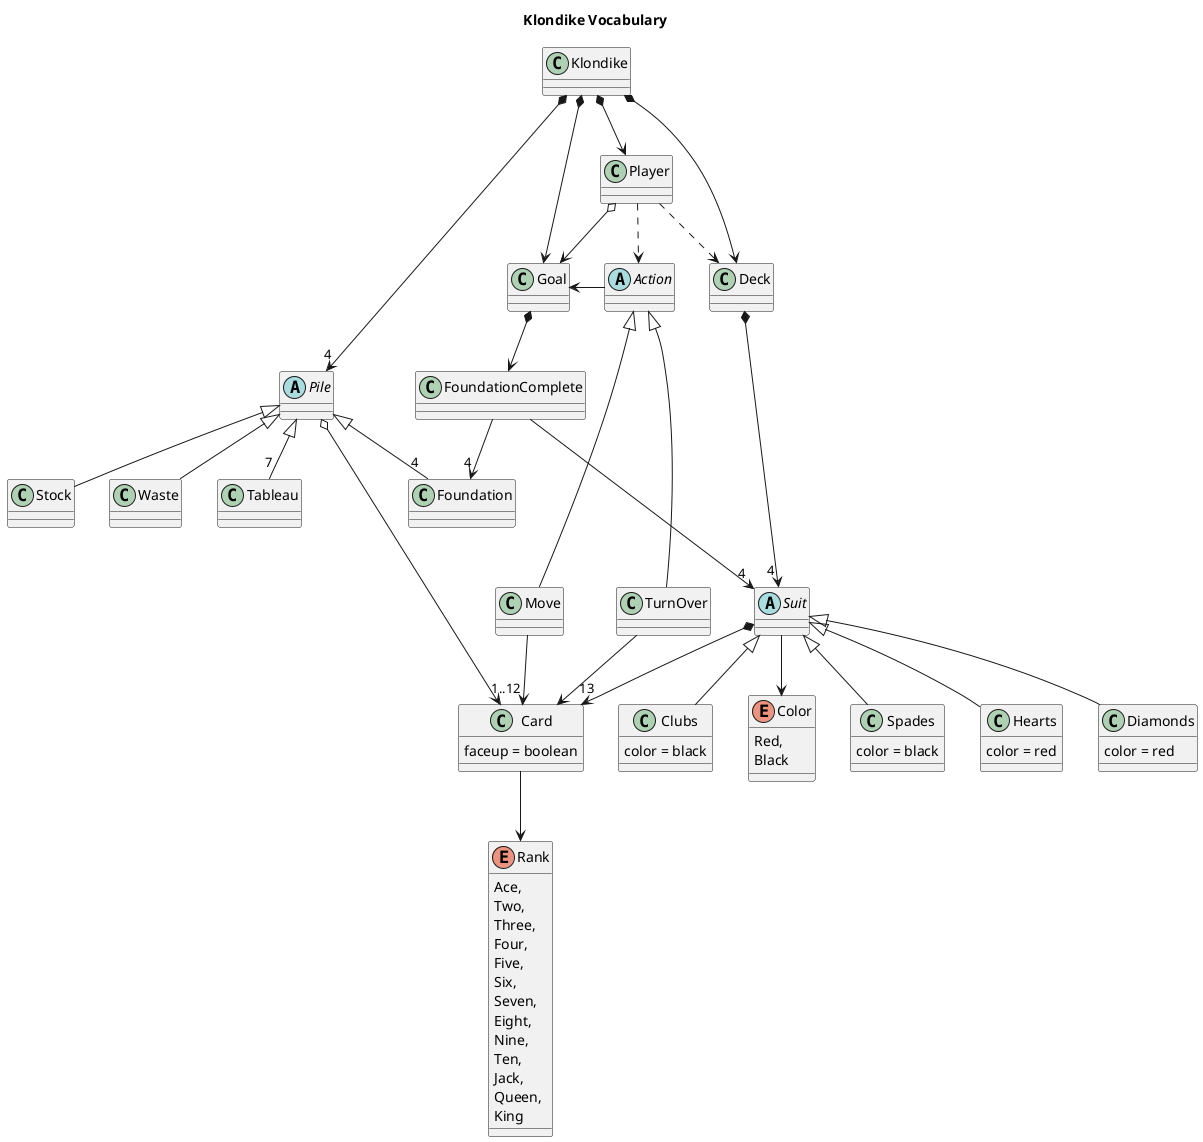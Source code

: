 @startuml klondike--vocabulary

title Klondike Vocabulary

class Klondike
class Player

abstract Pile
    class Stock
    class Waste
    class Foundation
    class Tableau

class Deck

class Card {
    faceup = boolean
}
enum Rank {
    Ace,
    Two,
    Three,
    Four,
    Five,
    Six,
    Seven,
    Eight,
    Nine,
    Ten,
    Jack,
    Queen,
    King
}

abstract Suit
    class Spades
    class Hearts
    class Diamonds
    class Clubs

enum Color {
    Red,
    Black
}

abstract Action
    class Move
    class TurnOver

class Goal

class Spades {
    color = black
}

class Clubs {
    color = black
}

class Diamonds {
    color = red
}

class Hearts {
    color = red
}



Klondike *--> Player
Klondike *--> "4" Pile
Klondike *--> Deck
Klondike *--> Goal

Player ..> Action
Player o--> Goal
Player ..> Deck
Goal *--> FoundationComplete
FoundationComplete --> "4" Foundation
FoundationComplete ---> "4" Suit

Action -left-> Goal
Action <|-down-- Move
Action <|-down-- TurnOver
Move --> "1..12" Card
TurnOver --> Card

Pile o--> Card
Pile <|-down- Stock
Pile <|-down- Waste
Pile <|-down- "4" Foundation
Pile <|-down- "7" Tableau

Deck *---> "4 " Suit
Suit *--> "13" Card
Card --> Rank

Suit --> Color
Suit <|-- Hearts
Suit <|-- Spades
Suit <|-- Diamonds
Suit <|-- Clubs



@enduml